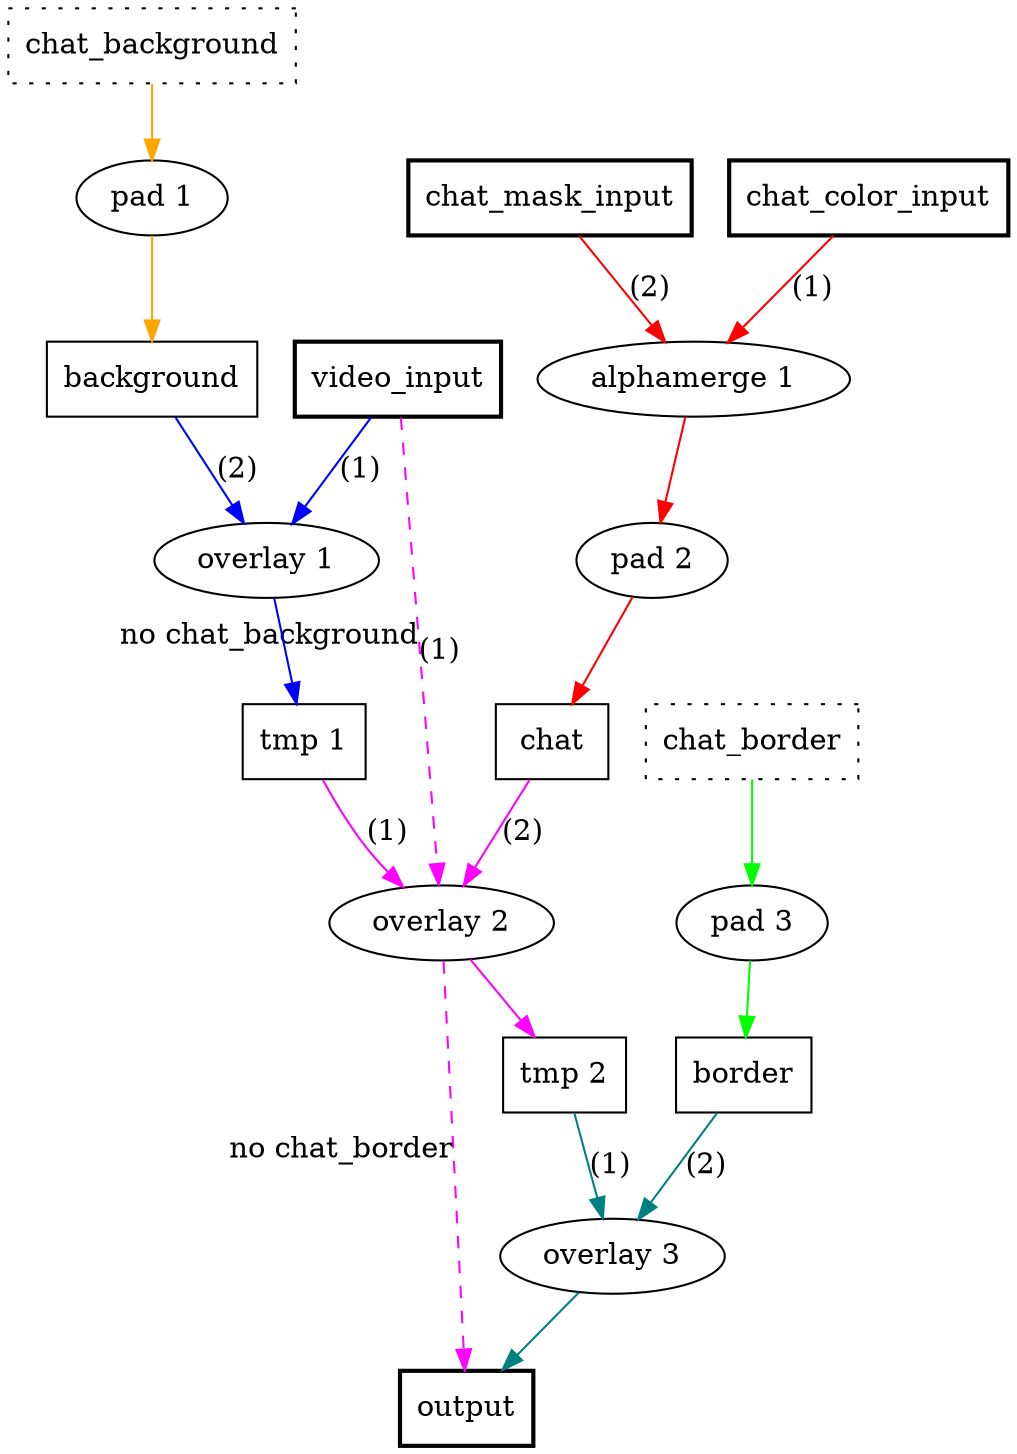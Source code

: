 digraph filtergraph {
  
  # input streams
  node [shape=box,style=bold]
  video_input
  chat_color_input
  chat_mask_input

  # input images
  node [style=dotted]
  chat_background
  chat_border

  # temporary streams
  node [style=solid]
  chat
  background
  border
  tmp_1 [label="tmp 1"]
  tmp_2 [label="tmp 2"]

  # output stream
  node [style=bold]
  output

  # filter
  node [shape=ellipse, style=solid]
  alphamerge_1 [label="alphamerge 1"]
  pad_1 [label="pad 1"]
  pad_2 [label="pad 2"]
  pad_3 [label="pad 3"]
  overlay_1 [label="overlay 1"]
  overlay_2 [label="overlay 2"]
  overlay_3 [label="overlay 3"]

  # chat background padding
  edge [color=orange]
  chat_background -> pad_1
  pad_1 -> background

  # masked alpha and padding for chat
  edge [color=red];
  chat_color_input -> alphamerge_1 [label="(1)"]
  chat_mask_input -> alphamerge_1 [label="(2)"]
  alphamerge_1 -> pad_2
  pad_2 -> chat

  # chat border padding
  edge [color=green]
  chat_border -> pad_3
  pad_3 -> border

  # overlay chat background
  edge [color=blue]
  video_input -> overlay_1 [label="(1)"]
  background -> overlay_1 [label="(2)"]
  overlay_1 -> tmp_1

  # overlay chat on top of background
  edge [color=magenta]
  tmp_1 -> overlay_2 [label="(1)"]
  chat -> overlay_2 [label="(2)"]
  overlay_2 -> tmp_2

  # overlay border on top of chat
  edge [color=teal]
  tmp_2 -> overlay_3 [label="(1)"]
  border -> overlay_3 [label="(2)"]
  overlay_3 -> output

  # alternative paths
  edge [style=dashed]
  video_input -> overlay_2 [xlabel="no chat_background", label="(1)", color=magenta]
  overlay_2 -> output [xlabel="no chat_border", color=magenta]

}